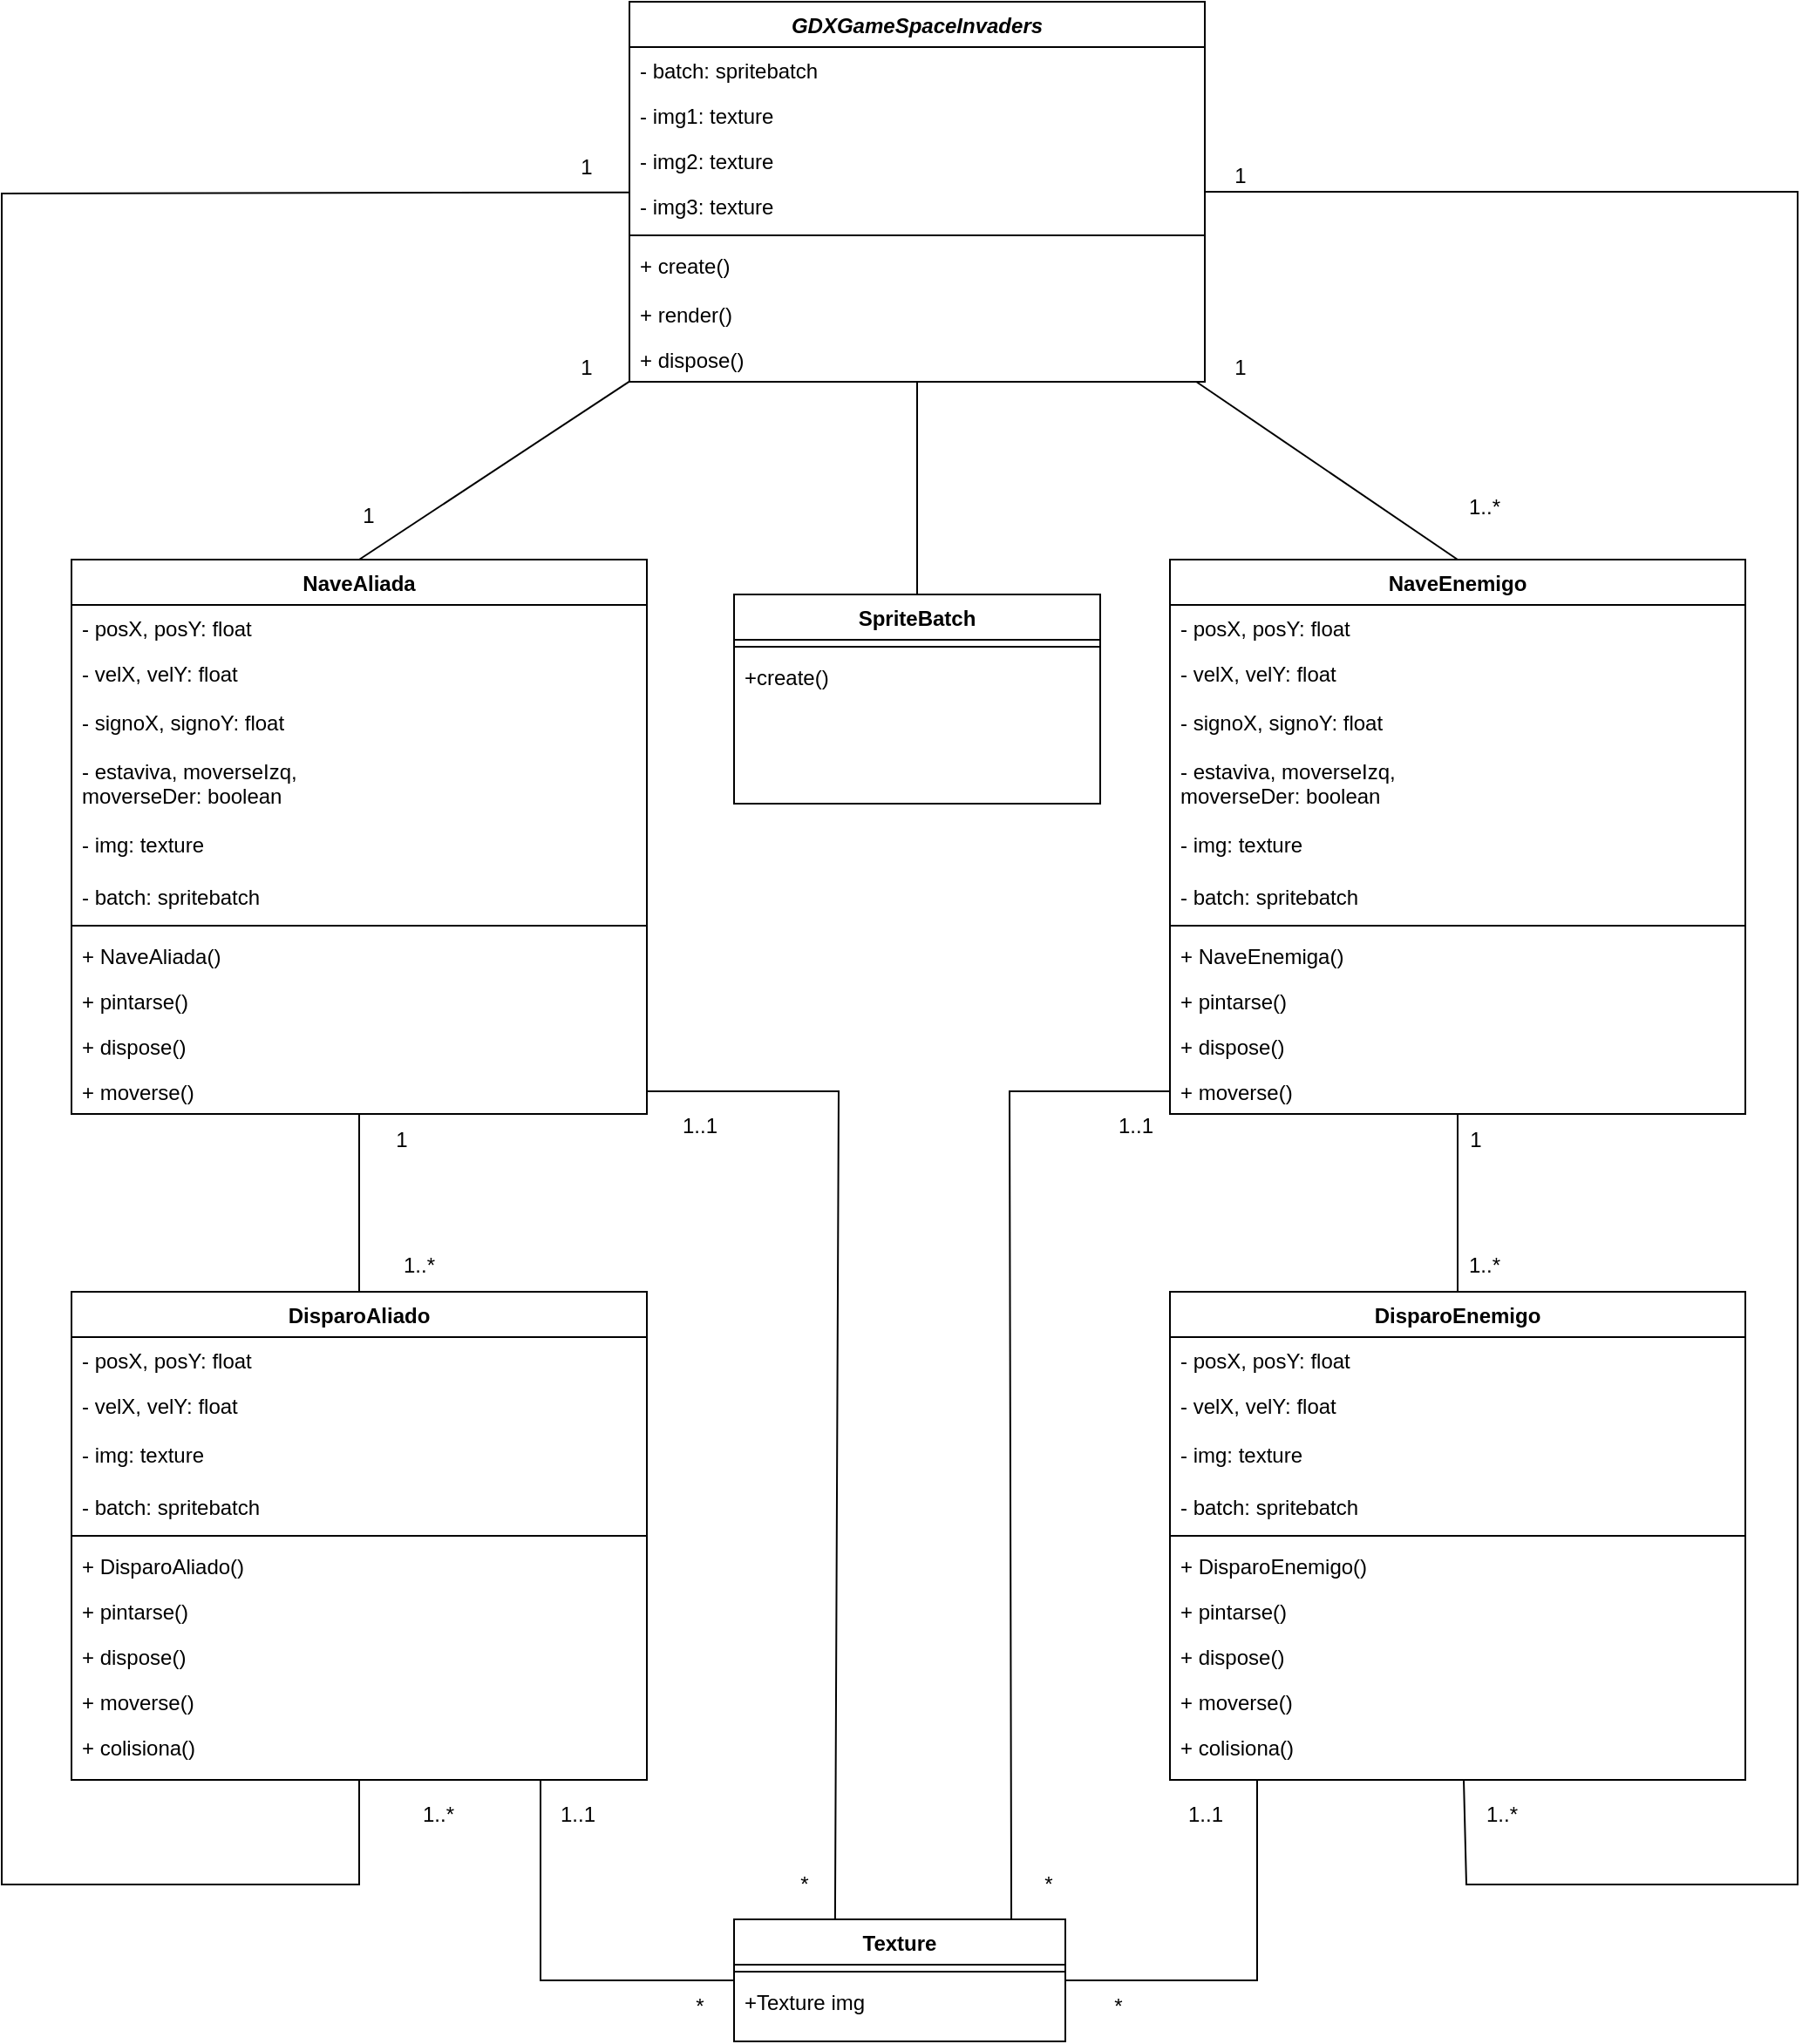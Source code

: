 <mxfile version="20.3.0" type="device"><diagram id="C5RBs43oDa-KdzZeNtuy" name="Page-1"><mxGraphModel dx="1422" dy="865" grid="1" gridSize="10" guides="1" tooltips="1" connect="1" arrows="1" fold="1" page="1" pageScale="1" pageWidth="1169" pageHeight="827" math="0" shadow="0"><root><mxCell id="WIyWlLk6GJQsqaUBKTNV-0"/><mxCell id="WIyWlLk6GJQsqaUBKTNV-1" parent="WIyWlLk6GJQsqaUBKTNV-0"/><mxCell id="zkfFHV4jXpPFQw0GAbJ--0" value="GDXGameSpaceInvaders" style="swimlane;fontStyle=3;align=center;verticalAlign=top;childLayout=stackLayout;horizontal=1;startSize=26;horizontalStack=0;resizeParent=1;resizeLast=0;collapsible=1;marginBottom=0;rounded=0;shadow=0;strokeWidth=1;" parent="WIyWlLk6GJQsqaUBKTNV-1" vertex="1"><mxGeometry x="410" y="40" width="330" height="218" as="geometry"><mxRectangle x="230" y="140" width="160" height="26" as="alternateBounds"/></mxGeometry></mxCell><mxCell id="zkfFHV4jXpPFQw0GAbJ--1" value="- batch: spritebatch" style="text;align=left;verticalAlign=top;spacingLeft=4;spacingRight=4;overflow=hidden;rotatable=0;points=[[0,0.5],[1,0.5]];portConstraint=eastwest;" parent="zkfFHV4jXpPFQw0GAbJ--0" vertex="1"><mxGeometry y="26" width="330" height="26" as="geometry"/></mxCell><mxCell id="zkfFHV4jXpPFQw0GAbJ--2" value="- img1: texture" style="text;align=left;verticalAlign=top;spacingLeft=4;spacingRight=4;overflow=hidden;rotatable=0;points=[[0,0.5],[1,0.5]];portConstraint=eastwest;rounded=0;shadow=0;html=0;" parent="zkfFHV4jXpPFQw0GAbJ--0" vertex="1"><mxGeometry y="52" width="330" height="26" as="geometry"/></mxCell><mxCell id="zkfFHV4jXpPFQw0GAbJ--3" value="- img2: texture" style="text;align=left;verticalAlign=top;spacingLeft=4;spacingRight=4;overflow=hidden;rotatable=0;points=[[0,0.5],[1,0.5]];portConstraint=eastwest;rounded=0;shadow=0;html=0;" parent="zkfFHV4jXpPFQw0GAbJ--0" vertex="1"><mxGeometry y="78" width="330" height="26" as="geometry"/></mxCell><mxCell id="EqvI8HDla4g1OKYi6Mlx-20" value="- img3: texture" style="text;align=left;verticalAlign=top;spacingLeft=4;spacingRight=4;overflow=hidden;rotatable=0;points=[[0,0.5],[1,0.5]];portConstraint=eastwest;rounded=0;shadow=0;html=0;" parent="zkfFHV4jXpPFQw0GAbJ--0" vertex="1"><mxGeometry y="104" width="330" height="26" as="geometry"/></mxCell><mxCell id="zkfFHV4jXpPFQw0GAbJ--4" value="" style="line;html=1;strokeWidth=1;align=left;verticalAlign=middle;spacingTop=-1;spacingLeft=3;spacingRight=3;rotatable=0;labelPosition=right;points=[];portConstraint=eastwest;" parent="zkfFHV4jXpPFQw0GAbJ--0" vertex="1"><mxGeometry y="130" width="330" height="8" as="geometry"/></mxCell><mxCell id="zkfFHV4jXpPFQw0GAbJ--5" value="+ create()" style="text;align=left;verticalAlign=top;spacingLeft=4;spacingRight=4;overflow=hidden;rotatable=0;points=[[0,0.5],[1,0.5]];portConstraint=eastwest;" parent="zkfFHV4jXpPFQw0GAbJ--0" vertex="1"><mxGeometry y="138" width="330" height="28" as="geometry"/></mxCell><mxCell id="EqvI8HDla4g1OKYi6Mlx-2" value="+ render()" style="text;align=left;verticalAlign=top;spacingLeft=4;spacingRight=4;overflow=hidden;rotatable=0;points=[[0,0.5],[1,0.5]];portConstraint=eastwest;rounded=0;shadow=0;html=0;" parent="zkfFHV4jXpPFQw0GAbJ--0" vertex="1"><mxGeometry y="166" width="330" height="26" as="geometry"/></mxCell><mxCell id="EqvI8HDla4g1OKYi6Mlx-3" value="+ dispose()" style="text;align=left;verticalAlign=top;spacingLeft=4;spacingRight=4;overflow=hidden;rotatable=0;points=[[0,0.5],[1,0.5]];portConstraint=eastwest;rounded=0;shadow=0;html=0;" parent="zkfFHV4jXpPFQw0GAbJ--0" vertex="1"><mxGeometry y="192" width="330" height="26" as="geometry"/></mxCell><mxCell id="zkfFHV4jXpPFQw0GAbJ--6" value="NaveAliada" style="swimlane;fontStyle=1;align=center;verticalAlign=top;childLayout=stackLayout;horizontal=1;startSize=26;horizontalStack=0;resizeParent=1;resizeLast=0;collapsible=1;marginBottom=0;rounded=0;shadow=0;strokeWidth=1;" parent="WIyWlLk6GJQsqaUBKTNV-1" vertex="1"><mxGeometry x="90" y="360" width="330" height="318" as="geometry"><mxRectangle x="130" y="380" width="160" height="26" as="alternateBounds"/></mxGeometry></mxCell><mxCell id="zkfFHV4jXpPFQw0GAbJ--7" value="- posX, posY: float" style="text;align=left;verticalAlign=top;spacingLeft=4;spacingRight=4;overflow=hidden;rotatable=0;points=[[0,0.5],[1,0.5]];portConstraint=eastwest;" parent="zkfFHV4jXpPFQw0GAbJ--6" vertex="1"><mxGeometry y="26" width="330" height="26" as="geometry"/></mxCell><mxCell id="EqvI8HDla4g1OKYi6Mlx-4" value="- velX, velY: float" style="text;align=left;verticalAlign=top;spacingLeft=4;spacingRight=4;overflow=hidden;rotatable=0;points=[[0,0.5],[1,0.5]];portConstraint=eastwest;rounded=0;shadow=0;html=0;" parent="zkfFHV4jXpPFQw0GAbJ--6" vertex="1"><mxGeometry y="52" width="330" height="28" as="geometry"/></mxCell><mxCell id="zkfFHV4jXpPFQw0GAbJ--8" value="- signoX, signoY: float" style="text;align=left;verticalAlign=top;spacingLeft=4;spacingRight=4;overflow=hidden;rotatable=0;points=[[0,0.5],[1,0.5]];portConstraint=eastwest;rounded=0;shadow=0;html=0;" parent="zkfFHV4jXpPFQw0GAbJ--6" vertex="1"><mxGeometry y="80" width="330" height="28" as="geometry"/></mxCell><mxCell id="EqvI8HDla4g1OKYi6Mlx-5" value="- estaviva, moverseIzq, &#10;moverseDer: boolean" style="text;align=left;verticalAlign=top;spacingLeft=4;spacingRight=4;overflow=hidden;rotatable=0;points=[[0,0.5],[1,0.5]];portConstraint=eastwest;rounded=0;shadow=0;html=0;" parent="zkfFHV4jXpPFQw0GAbJ--6" vertex="1"><mxGeometry y="108" width="330" height="42" as="geometry"/></mxCell><mxCell id="EqvI8HDla4g1OKYi6Mlx-6" value="- img: texture" style="text;align=left;verticalAlign=top;spacingLeft=4;spacingRight=4;overflow=hidden;rotatable=0;points=[[0,0.5],[1,0.5]];portConstraint=eastwest;rounded=0;shadow=0;html=0;" parent="zkfFHV4jXpPFQw0GAbJ--6" vertex="1"><mxGeometry y="150" width="330" height="30" as="geometry"/></mxCell><mxCell id="EqvI8HDla4g1OKYi6Mlx-7" value="- batch: spritebatch" style="text;align=left;verticalAlign=top;spacingLeft=4;spacingRight=4;overflow=hidden;rotatable=0;points=[[0,0.5],[1,0.5]];portConstraint=eastwest;" parent="zkfFHV4jXpPFQw0GAbJ--6" vertex="1"><mxGeometry y="180" width="330" height="26" as="geometry"/></mxCell><mxCell id="zkfFHV4jXpPFQw0GAbJ--9" value="" style="line;html=1;strokeWidth=1;align=left;verticalAlign=middle;spacingTop=-1;spacingLeft=3;spacingRight=3;rotatable=0;labelPosition=right;points=[];portConstraint=eastwest;" parent="zkfFHV4jXpPFQw0GAbJ--6" vertex="1"><mxGeometry y="206" width="330" height="8" as="geometry"/></mxCell><mxCell id="EqvI8HDla4g1OKYi6Mlx-21" value="+ NaveAliada()" style="text;align=left;verticalAlign=top;spacingLeft=4;spacingRight=4;overflow=hidden;rotatable=0;points=[[0,0.5],[1,0.5]];portConstraint=eastwest;fontStyle=0" parent="zkfFHV4jXpPFQw0GAbJ--6" vertex="1"><mxGeometry y="214" width="330" height="26" as="geometry"/></mxCell><mxCell id="zkfFHV4jXpPFQw0GAbJ--10" value="+ pintarse()" style="text;align=left;verticalAlign=top;spacingLeft=4;spacingRight=4;overflow=hidden;rotatable=0;points=[[0,0.5],[1,0.5]];portConstraint=eastwest;fontStyle=0" parent="zkfFHV4jXpPFQw0GAbJ--6" vertex="1"><mxGeometry y="240" width="330" height="26" as="geometry"/></mxCell><mxCell id="zkfFHV4jXpPFQw0GAbJ--11" value="+ dispose()" style="text;align=left;verticalAlign=top;spacingLeft=4;spacingRight=4;overflow=hidden;rotatable=0;points=[[0,0.5],[1,0.5]];portConstraint=eastwest;" parent="zkfFHV4jXpPFQw0GAbJ--6" vertex="1"><mxGeometry y="266" width="330" height="26" as="geometry"/></mxCell><mxCell id="EqvI8HDla4g1OKYi6Mlx-8" value="+ moverse()" style="text;align=left;verticalAlign=top;spacingLeft=4;spacingRight=4;overflow=hidden;rotatable=0;points=[[0,0.5],[1,0.5]];portConstraint=eastwest;" parent="zkfFHV4jXpPFQw0GAbJ--6" vertex="1"><mxGeometry y="292" width="330" height="26" as="geometry"/></mxCell><mxCell id="EqvI8HDla4g1OKYi6Mlx-9" value="NaveEnemigo" style="swimlane;fontStyle=1;align=center;verticalAlign=top;childLayout=stackLayout;horizontal=1;startSize=26;horizontalStack=0;resizeParent=1;resizeLast=0;collapsible=1;marginBottom=0;rounded=0;shadow=0;strokeWidth=1;flipH=1;" parent="WIyWlLk6GJQsqaUBKTNV-1" vertex="1"><mxGeometry x="720" y="360" width="330" height="318" as="geometry"><mxRectangle x="130" y="380" width="160" height="26" as="alternateBounds"/></mxGeometry></mxCell><mxCell id="EqvI8HDla4g1OKYi6Mlx-10" value="- posX, posY: float&#10; " style="text;align=left;verticalAlign=top;spacingLeft=4;spacingRight=4;overflow=hidden;rotatable=0;points=[[0,0.5],[1,0.5]];portConstraint=eastwest;" parent="EqvI8HDla4g1OKYi6Mlx-9" vertex="1"><mxGeometry y="26" width="330" height="26" as="geometry"/></mxCell><mxCell id="EqvI8HDla4g1OKYi6Mlx-11" value="- velX, velY: float" style="text;align=left;verticalAlign=top;spacingLeft=4;spacingRight=4;overflow=hidden;rotatable=0;points=[[0,0.5],[1,0.5]];portConstraint=eastwest;rounded=0;shadow=0;html=0;" parent="EqvI8HDla4g1OKYi6Mlx-9" vertex="1"><mxGeometry y="52" width="330" height="28" as="geometry"/></mxCell><mxCell id="EqvI8HDla4g1OKYi6Mlx-12" value="- signoX, signoY: float" style="text;align=left;verticalAlign=top;spacingLeft=4;spacingRight=4;overflow=hidden;rotatable=0;points=[[0,0.5],[1,0.5]];portConstraint=eastwest;rounded=0;shadow=0;html=0;" parent="EqvI8HDla4g1OKYi6Mlx-9" vertex="1"><mxGeometry y="80" width="330" height="28" as="geometry"/></mxCell><mxCell id="EqvI8HDla4g1OKYi6Mlx-13" value="- estaviva, moverseIzq, &#10;moverseDer: boolean" style="text;align=left;verticalAlign=top;spacingLeft=4;spacingRight=4;overflow=hidden;rotatable=0;points=[[0,0.5],[1,0.5]];portConstraint=eastwest;rounded=0;shadow=0;html=0;" parent="EqvI8HDla4g1OKYi6Mlx-9" vertex="1"><mxGeometry y="108" width="330" height="42" as="geometry"/></mxCell><mxCell id="EqvI8HDla4g1OKYi6Mlx-14" value="- img: texture" style="text;align=left;verticalAlign=top;spacingLeft=4;spacingRight=4;overflow=hidden;rotatable=0;points=[[0,0.5],[1,0.5]];portConstraint=eastwest;rounded=0;shadow=0;html=0;" parent="EqvI8HDla4g1OKYi6Mlx-9" vertex="1"><mxGeometry y="150" width="330" height="30" as="geometry"/></mxCell><mxCell id="EqvI8HDla4g1OKYi6Mlx-15" value="- batch: spritebatch" style="text;align=left;verticalAlign=top;spacingLeft=4;spacingRight=4;overflow=hidden;rotatable=0;points=[[0,0.5],[1,0.5]];portConstraint=eastwest;" parent="EqvI8HDla4g1OKYi6Mlx-9" vertex="1"><mxGeometry y="180" width="330" height="26" as="geometry"/></mxCell><mxCell id="EqvI8HDla4g1OKYi6Mlx-16" value="" style="line;html=1;strokeWidth=1;align=left;verticalAlign=middle;spacingTop=-1;spacingLeft=3;spacingRight=3;rotatable=0;labelPosition=right;points=[];portConstraint=eastwest;" parent="EqvI8HDla4g1OKYi6Mlx-9" vertex="1"><mxGeometry y="206" width="330" height="8" as="geometry"/></mxCell><mxCell id="EqvI8HDla4g1OKYi6Mlx-22" value="+ NaveEnemiga()" style="text;align=left;verticalAlign=top;spacingLeft=4;spacingRight=4;overflow=hidden;rotatable=0;points=[[0,0.5],[1,0.5]];portConstraint=eastwest;fontStyle=0" parent="EqvI8HDla4g1OKYi6Mlx-9" vertex="1"><mxGeometry y="214" width="330" height="26" as="geometry"/></mxCell><mxCell id="EqvI8HDla4g1OKYi6Mlx-17" value="+ pintarse()" style="text;align=left;verticalAlign=top;spacingLeft=4;spacingRight=4;overflow=hidden;rotatable=0;points=[[0,0.5],[1,0.5]];portConstraint=eastwest;fontStyle=0" parent="EqvI8HDla4g1OKYi6Mlx-9" vertex="1"><mxGeometry y="240" width="330" height="26" as="geometry"/></mxCell><mxCell id="EqvI8HDla4g1OKYi6Mlx-18" value="+ dispose()" style="text;align=left;verticalAlign=top;spacingLeft=4;spacingRight=4;overflow=hidden;rotatable=0;points=[[0,0.5],[1,0.5]];portConstraint=eastwest;" parent="EqvI8HDla4g1OKYi6Mlx-9" vertex="1"><mxGeometry y="266" width="330" height="26" as="geometry"/></mxCell><mxCell id="EqvI8HDla4g1OKYi6Mlx-19" value="+ moverse()" style="text;align=left;verticalAlign=top;spacingLeft=4;spacingRight=4;overflow=hidden;rotatable=0;points=[[0,0.5],[1,0.5]];portConstraint=eastwest;" parent="EqvI8HDla4g1OKYi6Mlx-9" vertex="1"><mxGeometry y="292" width="330" height="26" as="geometry"/></mxCell><mxCell id="EqvI8HDla4g1OKYi6Mlx-23" value="DisparoAliado" style="swimlane;fontStyle=1;align=center;verticalAlign=top;childLayout=stackLayout;horizontal=1;startSize=26;horizontalStack=0;resizeParent=1;resizeLast=0;collapsible=1;marginBottom=0;rounded=0;shadow=0;strokeWidth=1;" parent="WIyWlLk6GJQsqaUBKTNV-1" vertex="1"><mxGeometry x="90" y="780" width="330" height="280" as="geometry"><mxRectangle x="130" y="380" width="160" height="26" as="alternateBounds"/></mxGeometry></mxCell><mxCell id="EqvI8HDla4g1OKYi6Mlx-24" value="- posX, posY: float" style="text;align=left;verticalAlign=top;spacingLeft=4;spacingRight=4;overflow=hidden;rotatable=0;points=[[0,0.5],[1,0.5]];portConstraint=eastwest;" parent="EqvI8HDla4g1OKYi6Mlx-23" vertex="1"><mxGeometry y="26" width="330" height="26" as="geometry"/></mxCell><mxCell id="EqvI8HDla4g1OKYi6Mlx-25" value="- velX, velY: float" style="text;align=left;verticalAlign=top;spacingLeft=4;spacingRight=4;overflow=hidden;rotatable=0;points=[[0,0.5],[1,0.5]];portConstraint=eastwest;rounded=0;shadow=0;html=0;" parent="EqvI8HDla4g1OKYi6Mlx-23" vertex="1"><mxGeometry y="52" width="330" height="28" as="geometry"/></mxCell><mxCell id="EqvI8HDla4g1OKYi6Mlx-28" value="- img: texture" style="text;align=left;verticalAlign=top;spacingLeft=4;spacingRight=4;overflow=hidden;rotatable=0;points=[[0,0.5],[1,0.5]];portConstraint=eastwest;rounded=0;shadow=0;html=0;" parent="EqvI8HDla4g1OKYi6Mlx-23" vertex="1"><mxGeometry y="80" width="330" height="30" as="geometry"/></mxCell><mxCell id="EqvI8HDla4g1OKYi6Mlx-29" value="- batch: spritebatch" style="text;align=left;verticalAlign=top;spacingLeft=4;spacingRight=4;overflow=hidden;rotatable=0;points=[[0,0.5],[1,0.5]];portConstraint=eastwest;" parent="EqvI8HDla4g1OKYi6Mlx-23" vertex="1"><mxGeometry y="110" width="330" height="26" as="geometry"/></mxCell><mxCell id="EqvI8HDla4g1OKYi6Mlx-30" value="" style="line;html=1;strokeWidth=1;align=left;verticalAlign=middle;spacingTop=-1;spacingLeft=3;spacingRight=3;rotatable=0;labelPosition=right;points=[];portConstraint=eastwest;" parent="EqvI8HDla4g1OKYi6Mlx-23" vertex="1"><mxGeometry y="136" width="330" height="8" as="geometry"/></mxCell><mxCell id="EqvI8HDla4g1OKYi6Mlx-31" value="+ DisparoAliado()" style="text;align=left;verticalAlign=top;spacingLeft=4;spacingRight=4;overflow=hidden;rotatable=0;points=[[0,0.5],[1,0.5]];portConstraint=eastwest;fontStyle=0" parent="EqvI8HDla4g1OKYi6Mlx-23" vertex="1"><mxGeometry y="144" width="330" height="26" as="geometry"/></mxCell><mxCell id="EqvI8HDla4g1OKYi6Mlx-32" value="+ pintarse()" style="text;align=left;verticalAlign=top;spacingLeft=4;spacingRight=4;overflow=hidden;rotatable=0;points=[[0,0.5],[1,0.5]];portConstraint=eastwest;fontStyle=0" parent="EqvI8HDla4g1OKYi6Mlx-23" vertex="1"><mxGeometry y="170" width="330" height="26" as="geometry"/></mxCell><mxCell id="EqvI8HDla4g1OKYi6Mlx-33" value="+ dispose()" style="text;align=left;verticalAlign=top;spacingLeft=4;spacingRight=4;overflow=hidden;rotatable=0;points=[[0,0.5],[1,0.5]];portConstraint=eastwest;" parent="EqvI8HDla4g1OKYi6Mlx-23" vertex="1"><mxGeometry y="196" width="330" height="26" as="geometry"/></mxCell><mxCell id="EqvI8HDla4g1OKYi6Mlx-34" value="+ moverse()" style="text;align=left;verticalAlign=top;spacingLeft=4;spacingRight=4;overflow=hidden;rotatable=0;points=[[0,0.5],[1,0.5]];portConstraint=eastwest;" parent="EqvI8HDla4g1OKYi6Mlx-23" vertex="1"><mxGeometry y="222" width="330" height="26" as="geometry"/></mxCell><mxCell id="EqvI8HDla4g1OKYi6Mlx-47" value="+ colisiona()" style="text;align=left;verticalAlign=top;spacingLeft=4;spacingRight=4;overflow=hidden;rotatable=0;points=[[0,0.5],[1,0.5]];portConstraint=eastwest;" parent="EqvI8HDla4g1OKYi6Mlx-23" vertex="1"><mxGeometry y="248" width="330" height="26" as="geometry"/></mxCell><mxCell id="EqvI8HDla4g1OKYi6Mlx-35" value="DisparoEnemigo" style="swimlane;fontStyle=1;align=center;verticalAlign=top;childLayout=stackLayout;horizontal=1;startSize=26;horizontalStack=0;resizeParent=1;resizeLast=0;collapsible=1;marginBottom=0;rounded=0;shadow=0;strokeWidth=1;" parent="WIyWlLk6GJQsqaUBKTNV-1" vertex="1"><mxGeometry x="720" y="780" width="330" height="280" as="geometry"><mxRectangle x="130" y="380" width="160" height="26" as="alternateBounds"/></mxGeometry></mxCell><mxCell id="EqvI8HDla4g1OKYi6Mlx-36" value="- posX, posY: float" style="text;align=left;verticalAlign=top;spacingLeft=4;spacingRight=4;overflow=hidden;rotatable=0;points=[[0,0.5],[1,0.5]];portConstraint=eastwest;" parent="EqvI8HDla4g1OKYi6Mlx-35" vertex="1"><mxGeometry y="26" width="330" height="26" as="geometry"/></mxCell><mxCell id="EqvI8HDla4g1OKYi6Mlx-37" value="- velX, velY: float" style="text;align=left;verticalAlign=top;spacingLeft=4;spacingRight=4;overflow=hidden;rotatable=0;points=[[0,0.5],[1,0.5]];portConstraint=eastwest;rounded=0;shadow=0;html=0;" parent="EqvI8HDla4g1OKYi6Mlx-35" vertex="1"><mxGeometry y="52" width="330" height="28" as="geometry"/></mxCell><mxCell id="EqvI8HDla4g1OKYi6Mlx-40" value="- img: texture" style="text;align=left;verticalAlign=top;spacingLeft=4;spacingRight=4;overflow=hidden;rotatable=0;points=[[0,0.5],[1,0.5]];portConstraint=eastwest;rounded=0;shadow=0;html=0;" parent="EqvI8HDla4g1OKYi6Mlx-35" vertex="1"><mxGeometry y="80" width="330" height="30" as="geometry"/></mxCell><mxCell id="EqvI8HDla4g1OKYi6Mlx-41" value="- batch: spritebatch" style="text;align=left;verticalAlign=top;spacingLeft=4;spacingRight=4;overflow=hidden;rotatable=0;points=[[0,0.5],[1,0.5]];portConstraint=eastwest;" parent="EqvI8HDla4g1OKYi6Mlx-35" vertex="1"><mxGeometry y="110" width="330" height="26" as="geometry"/></mxCell><mxCell id="EqvI8HDla4g1OKYi6Mlx-42" value="" style="line;html=1;strokeWidth=1;align=left;verticalAlign=middle;spacingTop=-1;spacingLeft=3;spacingRight=3;rotatable=0;labelPosition=right;points=[];portConstraint=eastwest;" parent="EqvI8HDla4g1OKYi6Mlx-35" vertex="1"><mxGeometry y="136" width="330" height="8" as="geometry"/></mxCell><mxCell id="EqvI8HDla4g1OKYi6Mlx-43" value="+ DisparoEnemigo()" style="text;align=left;verticalAlign=top;spacingLeft=4;spacingRight=4;overflow=hidden;rotatable=0;points=[[0,0.5],[1,0.5]];portConstraint=eastwest;fontStyle=0" parent="EqvI8HDla4g1OKYi6Mlx-35" vertex="1"><mxGeometry y="144" width="330" height="26" as="geometry"/></mxCell><mxCell id="EqvI8HDla4g1OKYi6Mlx-44" value="+ pintarse()" style="text;align=left;verticalAlign=top;spacingLeft=4;spacingRight=4;overflow=hidden;rotatable=0;points=[[0,0.5],[1,0.5]];portConstraint=eastwest;fontStyle=0" parent="EqvI8HDla4g1OKYi6Mlx-35" vertex="1"><mxGeometry y="170" width="330" height="26" as="geometry"/></mxCell><mxCell id="EqvI8HDla4g1OKYi6Mlx-45" value="+ dispose()" style="text;align=left;verticalAlign=top;spacingLeft=4;spacingRight=4;overflow=hidden;rotatable=0;points=[[0,0.5],[1,0.5]];portConstraint=eastwest;" parent="EqvI8HDla4g1OKYi6Mlx-35" vertex="1"><mxGeometry y="196" width="330" height="26" as="geometry"/></mxCell><mxCell id="EqvI8HDla4g1OKYi6Mlx-46" value="+ moverse()" style="text;align=left;verticalAlign=top;spacingLeft=4;spacingRight=4;overflow=hidden;rotatable=0;points=[[0,0.5],[1,0.5]];portConstraint=eastwest;" parent="EqvI8HDla4g1OKYi6Mlx-35" vertex="1"><mxGeometry y="222" width="330" height="26" as="geometry"/></mxCell><mxCell id="EqvI8HDla4g1OKYi6Mlx-48" value="+ colisiona()" style="text;align=left;verticalAlign=top;spacingLeft=4;spacingRight=4;overflow=hidden;rotatable=0;points=[[0,0.5],[1,0.5]];portConstraint=eastwest;" parent="EqvI8HDla4g1OKYi6Mlx-35" vertex="1"><mxGeometry y="248" width="330" height="26" as="geometry"/></mxCell><mxCell id="DqoTIK-aEnkDWWdE0M5H-7" value="" style="endArrow=none;html=1;rounded=0;exitX=0.5;exitY=0;exitDx=0;exitDy=0;" parent="WIyWlLk6GJQsqaUBKTNV-1" source="EqvI8HDla4g1OKYi6Mlx-23" target="zkfFHV4jXpPFQw0GAbJ--6" edge="1"><mxGeometry width="50" height="50" relative="1" as="geometry"><mxPoint x="349.08" y="320" as="sourcePoint"/><mxPoint x="275" y="670" as="targetPoint"/></mxGeometry></mxCell><mxCell id="DqoTIK-aEnkDWWdE0M5H-8" value="1..*" style="text;html=1;align=center;verticalAlign=middle;resizable=0;points=[];autosize=1;strokeColor=none;fillColor=none;" parent="WIyWlLk6GJQsqaUBKTNV-1" vertex="1"><mxGeometry x="269" y="750" width="40" height="30" as="geometry"/></mxCell><mxCell id="DqoTIK-aEnkDWWdE0M5H-9" value="1" style="text;html=1;align=center;verticalAlign=middle;resizable=0;points=[];autosize=1;strokeColor=none;fillColor=none;" parent="WIyWlLk6GJQsqaUBKTNV-1" vertex="1"><mxGeometry x="264" y="678" width="30" height="30" as="geometry"/></mxCell><mxCell id="DqoTIK-aEnkDWWdE0M5H-10" value="" style="endArrow=none;html=1;rounded=0;exitX=0.5;exitY=0;exitDx=0;exitDy=0;" parent="WIyWlLk6GJQsqaUBKTNV-1" source="zkfFHV4jXpPFQw0GAbJ--6" target="zkfFHV4jXpPFQw0GAbJ--0" edge="1"><mxGeometry width="50" height="50" relative="1" as="geometry"><mxPoint x="285" y="790" as="sourcePoint"/><mxPoint x="285" y="678" as="targetPoint"/></mxGeometry></mxCell><mxCell id="DqoTIK-aEnkDWWdE0M5H-11" value="1" style="text;html=1;align=center;verticalAlign=middle;resizable=0;points=[];autosize=1;strokeColor=none;fillColor=none;" parent="WIyWlLk6GJQsqaUBKTNV-1" vertex="1"><mxGeometry x="245" y="320" width="30" height="30" as="geometry"/></mxCell><mxCell id="DqoTIK-aEnkDWWdE0M5H-12" value="" style="endArrow=none;html=1;rounded=0;exitX=0.5;exitY=0;exitDx=0;exitDy=0;" parent="WIyWlLk6GJQsqaUBKTNV-1" source="EqvI8HDla4g1OKYi6Mlx-9" target="zkfFHV4jXpPFQw0GAbJ--0" edge="1"><mxGeometry width="50" height="50" relative="1" as="geometry"><mxPoint x="285" y="360" as="sourcePoint"/><mxPoint x="430" y="265.984" as="targetPoint"/></mxGeometry></mxCell><mxCell id="DqoTIK-aEnkDWWdE0M5H-13" value="1..*" style="text;html=1;align=center;verticalAlign=middle;resizable=0;points=[];autosize=1;strokeColor=none;fillColor=none;" parent="WIyWlLk6GJQsqaUBKTNV-1" vertex="1"><mxGeometry x="880" y="315" width="40" height="30" as="geometry"/></mxCell><mxCell id="DqoTIK-aEnkDWWdE0M5H-15" value="" style="endArrow=none;html=1;rounded=0;exitX=0.5;exitY=0;exitDx=0;exitDy=0;" parent="WIyWlLk6GJQsqaUBKTNV-1" source="EqvI8HDla4g1OKYi6Mlx-35" target="EqvI8HDla4g1OKYi6Mlx-9" edge="1"><mxGeometry width="50" height="50" relative="1" as="geometry"><mxPoint x="880" y="772" as="sourcePoint"/><mxPoint x="880" y="670" as="targetPoint"/></mxGeometry></mxCell><mxCell id="DqoTIK-aEnkDWWdE0M5H-16" value="1..*" style="text;html=1;align=center;verticalAlign=middle;resizable=0;points=[];autosize=1;strokeColor=none;fillColor=none;" parent="WIyWlLk6GJQsqaUBKTNV-1" vertex="1"><mxGeometry x="880" y="750" width="40" height="30" as="geometry"/></mxCell><mxCell id="DqoTIK-aEnkDWWdE0M5H-17" value="1" style="text;html=1;align=center;verticalAlign=middle;resizable=0;points=[];autosize=1;strokeColor=none;fillColor=none;" parent="WIyWlLk6GJQsqaUBKTNV-1" vertex="1"><mxGeometry x="880" y="678" width="30" height="30" as="geometry"/></mxCell><mxCell id="DqoTIK-aEnkDWWdE0M5H-18" value="" style="endArrow=none;html=1;rounded=0;exitX=0.5;exitY=1;exitDx=0;exitDy=0;" parent="WIyWlLk6GJQsqaUBKTNV-1" source="EqvI8HDla4g1OKYi6Mlx-23" target="zkfFHV4jXpPFQw0GAbJ--0" edge="1"><mxGeometry width="50" height="50" relative="1" as="geometry"><mxPoint x="240" y="1491" as="sourcePoint"/><mxPoint x="430.024" y="268" as="targetPoint"/><Array as="points"><mxPoint x="255" y="1120"/><mxPoint x="50" y="1120"/><mxPoint x="50" y="150"/></Array></mxGeometry></mxCell><mxCell id="DqoTIK-aEnkDWWdE0M5H-20" value="" style="endArrow=none;html=1;rounded=0;" parent="WIyWlLk6GJQsqaUBKTNV-1" source="zkfFHV4jXpPFQw0GAbJ--0" target="EqvI8HDla4g1OKYi6Mlx-35" edge="1"><mxGeometry width="50" height="50" relative="1" as="geometry"><mxPoint x="630" y="962" as="sourcePoint"/><mxPoint x="630" y="860" as="targetPoint"/><Array as="points"><mxPoint x="1080" y="149"/><mxPoint x="1080" y="1120"/><mxPoint x="890" y="1120"/></Array></mxGeometry></mxCell><mxCell id="DqoTIK-aEnkDWWdE0M5H-21" value="1..*" style="text;html=1;align=center;verticalAlign=middle;resizable=0;points=[];autosize=1;strokeColor=none;fillColor=none;" parent="WIyWlLk6GJQsqaUBKTNV-1" vertex="1"><mxGeometry x="280" y="1065" width="40" height="30" as="geometry"/></mxCell><mxCell id="DqoTIK-aEnkDWWdE0M5H-22" value="1..*" style="text;html=1;align=center;verticalAlign=middle;resizable=0;points=[];autosize=1;strokeColor=none;fillColor=none;" parent="WIyWlLk6GJQsqaUBKTNV-1" vertex="1"><mxGeometry x="890" y="1065" width="40" height="30" as="geometry"/></mxCell><mxCell id="DqoTIK-aEnkDWWdE0M5H-23" value="1" style="text;html=1;align=center;verticalAlign=middle;resizable=0;points=[];autosize=1;strokeColor=none;fillColor=none;" parent="WIyWlLk6GJQsqaUBKTNV-1" vertex="1"><mxGeometry x="745" y="125" width="30" height="30" as="geometry"/></mxCell><mxCell id="DqoTIK-aEnkDWWdE0M5H-24" value="1" style="text;html=1;align=center;verticalAlign=middle;resizable=0;points=[];autosize=1;strokeColor=none;fillColor=none;" parent="WIyWlLk6GJQsqaUBKTNV-1" vertex="1"><mxGeometry x="370" y="120" width="30" height="30" as="geometry"/></mxCell><mxCell id="DqoTIK-aEnkDWWdE0M5H-25" value="1" style="text;html=1;align=center;verticalAlign=middle;resizable=0;points=[];autosize=1;strokeColor=none;fillColor=none;" parent="WIyWlLk6GJQsqaUBKTNV-1" vertex="1"><mxGeometry x="370" y="235" width="30" height="30" as="geometry"/></mxCell><mxCell id="DqoTIK-aEnkDWWdE0M5H-26" value="1" style="text;html=1;align=center;verticalAlign=middle;resizable=0;points=[];autosize=1;strokeColor=none;fillColor=none;" parent="WIyWlLk6GJQsqaUBKTNV-1" vertex="1"><mxGeometry x="745" y="235" width="30" height="30" as="geometry"/></mxCell><mxCell id="TSBHRHDwuRRlhAzKAxys-0" value="SpriteBatch" style="swimlane;fontStyle=1;align=center;verticalAlign=top;childLayout=stackLayout;horizontal=1;startSize=26;horizontalStack=0;resizeParent=1;resizeLast=0;collapsible=1;marginBottom=0;rounded=0;shadow=0;strokeWidth=1;" vertex="1" parent="WIyWlLk6GJQsqaUBKTNV-1"><mxGeometry x="470" y="380" width="210" height="120" as="geometry"><mxRectangle x="130" y="380" width="160" height="26" as="alternateBounds"/></mxGeometry></mxCell><mxCell id="TSBHRHDwuRRlhAzKAxys-7" value="" style="line;html=1;strokeWidth=1;align=left;verticalAlign=middle;spacingTop=-1;spacingLeft=3;spacingRight=3;rotatable=0;labelPosition=right;points=[];portConstraint=eastwest;" vertex="1" parent="TSBHRHDwuRRlhAzKAxys-0"><mxGeometry y="26" width="210" height="8" as="geometry"/></mxCell><mxCell id="TSBHRHDwuRRlhAzKAxys-31" value="+create()" style="text;align=left;verticalAlign=top;spacingLeft=4;spacingRight=4;overflow=hidden;rotatable=0;points=[[0,0.5],[1,0.5]];portConstraint=eastwest;" vertex="1" parent="TSBHRHDwuRRlhAzKAxys-0"><mxGeometry y="34" width="210" height="26" as="geometry"/></mxCell><mxCell id="TSBHRHDwuRRlhAzKAxys-12" value="Texture" style="swimlane;fontStyle=1;align=center;verticalAlign=top;childLayout=stackLayout;horizontal=1;startSize=26;horizontalStack=0;resizeParent=1;resizeLast=0;collapsible=1;marginBottom=0;rounded=0;shadow=0;strokeWidth=1;" vertex="1" parent="WIyWlLk6GJQsqaUBKTNV-1"><mxGeometry x="470" y="1140" width="190" height="70" as="geometry"><mxRectangle x="130" y="380" width="160" height="26" as="alternateBounds"/></mxGeometry></mxCell><mxCell id="TSBHRHDwuRRlhAzKAxys-13" value="" style="line;html=1;strokeWidth=1;align=left;verticalAlign=middle;spacingTop=-1;spacingLeft=3;spacingRight=3;rotatable=0;labelPosition=right;points=[];portConstraint=eastwest;" vertex="1" parent="TSBHRHDwuRRlhAzKAxys-12"><mxGeometry y="26" width="190" height="8" as="geometry"/></mxCell><mxCell id="TSBHRHDwuRRlhAzKAxys-34" value="+Texture img" style="text;align=left;verticalAlign=top;spacingLeft=4;spacingRight=4;overflow=hidden;rotatable=0;points=[[0,0.5],[1,0.5]];portConstraint=eastwest;" vertex="1" parent="TSBHRHDwuRRlhAzKAxys-12"><mxGeometry y="34" width="190" height="26" as="geometry"/></mxCell><mxCell id="TSBHRHDwuRRlhAzKAxys-18" value="" style="endArrow=none;html=1;rounded=0;exitX=0.5;exitY=0;exitDx=0;exitDy=0;" edge="1" parent="WIyWlLk6GJQsqaUBKTNV-1" source="TSBHRHDwuRRlhAzKAxys-0" target="zkfFHV4jXpPFQw0GAbJ--0"><mxGeometry width="50" height="50" relative="1" as="geometry"><mxPoint x="520" y="402" as="sourcePoint"/><mxPoint x="520" y="300" as="targetPoint"/></mxGeometry></mxCell><mxCell id="TSBHRHDwuRRlhAzKAxys-19" value="" style="endArrow=none;html=1;rounded=0;exitX=1;exitY=0.5;exitDx=0;exitDy=0;" edge="1" parent="WIyWlLk6GJQsqaUBKTNV-1" source="TSBHRHDwuRRlhAzKAxys-12"><mxGeometry width="50" height="50" relative="1" as="geometry"><mxPoint x="690" y="1172" as="sourcePoint"/><mxPoint x="770" y="1060" as="targetPoint"/><Array as="points"><mxPoint x="770" y="1175"/></Array></mxGeometry></mxCell><mxCell id="TSBHRHDwuRRlhAzKAxys-20" value="" style="endArrow=none;html=1;rounded=0;exitX=0;exitY=0.5;exitDx=0;exitDy=0;" edge="1" parent="WIyWlLk6GJQsqaUBKTNV-1" source="TSBHRHDwuRRlhAzKAxys-12"><mxGeometry width="50" height="50" relative="1" as="geometry"><mxPoint x="269" y="1190.5" as="sourcePoint"/><mxPoint x="359" y="1060" as="targetPoint"/><Array as="points"><mxPoint x="359" y="1175"/></Array></mxGeometry></mxCell><mxCell id="TSBHRHDwuRRlhAzKAxys-21" value="" style="endArrow=none;html=1;rounded=0;entryX=1;entryY=0.5;entryDx=0;entryDy=0;exitX=0.305;exitY=0;exitDx=0;exitDy=0;exitPerimeter=0;" edge="1" parent="WIyWlLk6GJQsqaUBKTNV-1" source="TSBHRHDwuRRlhAzKAxys-12" target="EqvI8HDla4g1OKYi6Mlx-8"><mxGeometry width="50" height="50" relative="1" as="geometry"><mxPoint x="550" y="1130" as="sourcePoint"/><mxPoint x="510" y="800" as="targetPoint"/><Array as="points"><mxPoint x="530" y="665"/></Array></mxGeometry></mxCell><mxCell id="TSBHRHDwuRRlhAzKAxys-22" value="" style="endArrow=none;html=1;rounded=0;exitX=0.837;exitY=0;exitDx=0;exitDy=0;exitPerimeter=0;entryX=0;entryY=0.5;entryDx=0;entryDy=0;" edge="1" parent="WIyWlLk6GJQsqaUBKTNV-1" source="TSBHRHDwuRRlhAzKAxys-12" target="EqvI8HDla4g1OKYi6Mlx-19"><mxGeometry width="50" height="50" relative="1" as="geometry"><mxPoint x="627.95" y="1135" as="sourcePoint"/><mxPoint x="690" y="650" as="targetPoint"/><Array as="points"><mxPoint x="628" y="665"/></Array></mxGeometry></mxCell><mxCell id="TSBHRHDwuRRlhAzKAxys-23" value="1..1" style="text;html=1;align=center;verticalAlign=middle;resizable=0;points=[];autosize=1;strokeColor=none;fillColor=none;" vertex="1" parent="WIyWlLk6GJQsqaUBKTNV-1"><mxGeometry x="720" y="1065" width="40" height="30" as="geometry"/></mxCell><mxCell id="TSBHRHDwuRRlhAzKAxys-24" value="1..1" style="text;html=1;align=center;verticalAlign=middle;resizable=0;points=[];autosize=1;strokeColor=none;fillColor=none;" vertex="1" parent="WIyWlLk6GJQsqaUBKTNV-1"><mxGeometry x="360" y="1065" width="40" height="30" as="geometry"/></mxCell><mxCell id="TSBHRHDwuRRlhAzKAxys-25" value="1..1" style="text;html=1;align=center;verticalAlign=middle;resizable=0;points=[];autosize=1;strokeColor=none;fillColor=none;" vertex="1" parent="WIyWlLk6GJQsqaUBKTNV-1"><mxGeometry x="680" y="670" width="40" height="30" as="geometry"/></mxCell><mxCell id="TSBHRHDwuRRlhAzKAxys-26" value="1..1" style="text;html=1;align=center;verticalAlign=middle;resizable=0;points=[];autosize=1;strokeColor=none;fillColor=none;" vertex="1" parent="WIyWlLk6GJQsqaUBKTNV-1"><mxGeometry x="430" y="670" width="40" height="30" as="geometry"/></mxCell><mxCell id="TSBHRHDwuRRlhAzKAxys-35" value="*" style="text;html=1;align=center;verticalAlign=middle;resizable=0;points=[];autosize=1;strokeColor=none;fillColor=none;" vertex="1" parent="WIyWlLk6GJQsqaUBKTNV-1"><mxGeometry x="675" y="1175" width="30" height="30" as="geometry"/></mxCell><mxCell id="TSBHRHDwuRRlhAzKAxys-36" value="*" style="text;html=1;align=center;verticalAlign=middle;resizable=0;points=[];autosize=1;strokeColor=none;fillColor=none;" vertex="1" parent="WIyWlLk6GJQsqaUBKTNV-1"><mxGeometry x="635" y="1105" width="30" height="30" as="geometry"/></mxCell><mxCell id="TSBHRHDwuRRlhAzKAxys-37" value="*" style="text;html=1;align=center;verticalAlign=middle;resizable=0;points=[];autosize=1;strokeColor=none;fillColor=none;" vertex="1" parent="WIyWlLk6GJQsqaUBKTNV-1"><mxGeometry x="495" y="1105" width="30" height="30" as="geometry"/></mxCell><mxCell id="TSBHRHDwuRRlhAzKAxys-38" value="*" style="text;html=1;align=center;verticalAlign=middle;resizable=0;points=[];autosize=1;strokeColor=none;fillColor=none;" vertex="1" parent="WIyWlLk6GJQsqaUBKTNV-1"><mxGeometry x="435" y="1175" width="30" height="30" as="geometry"/></mxCell></root></mxGraphModel></diagram></mxfile>
